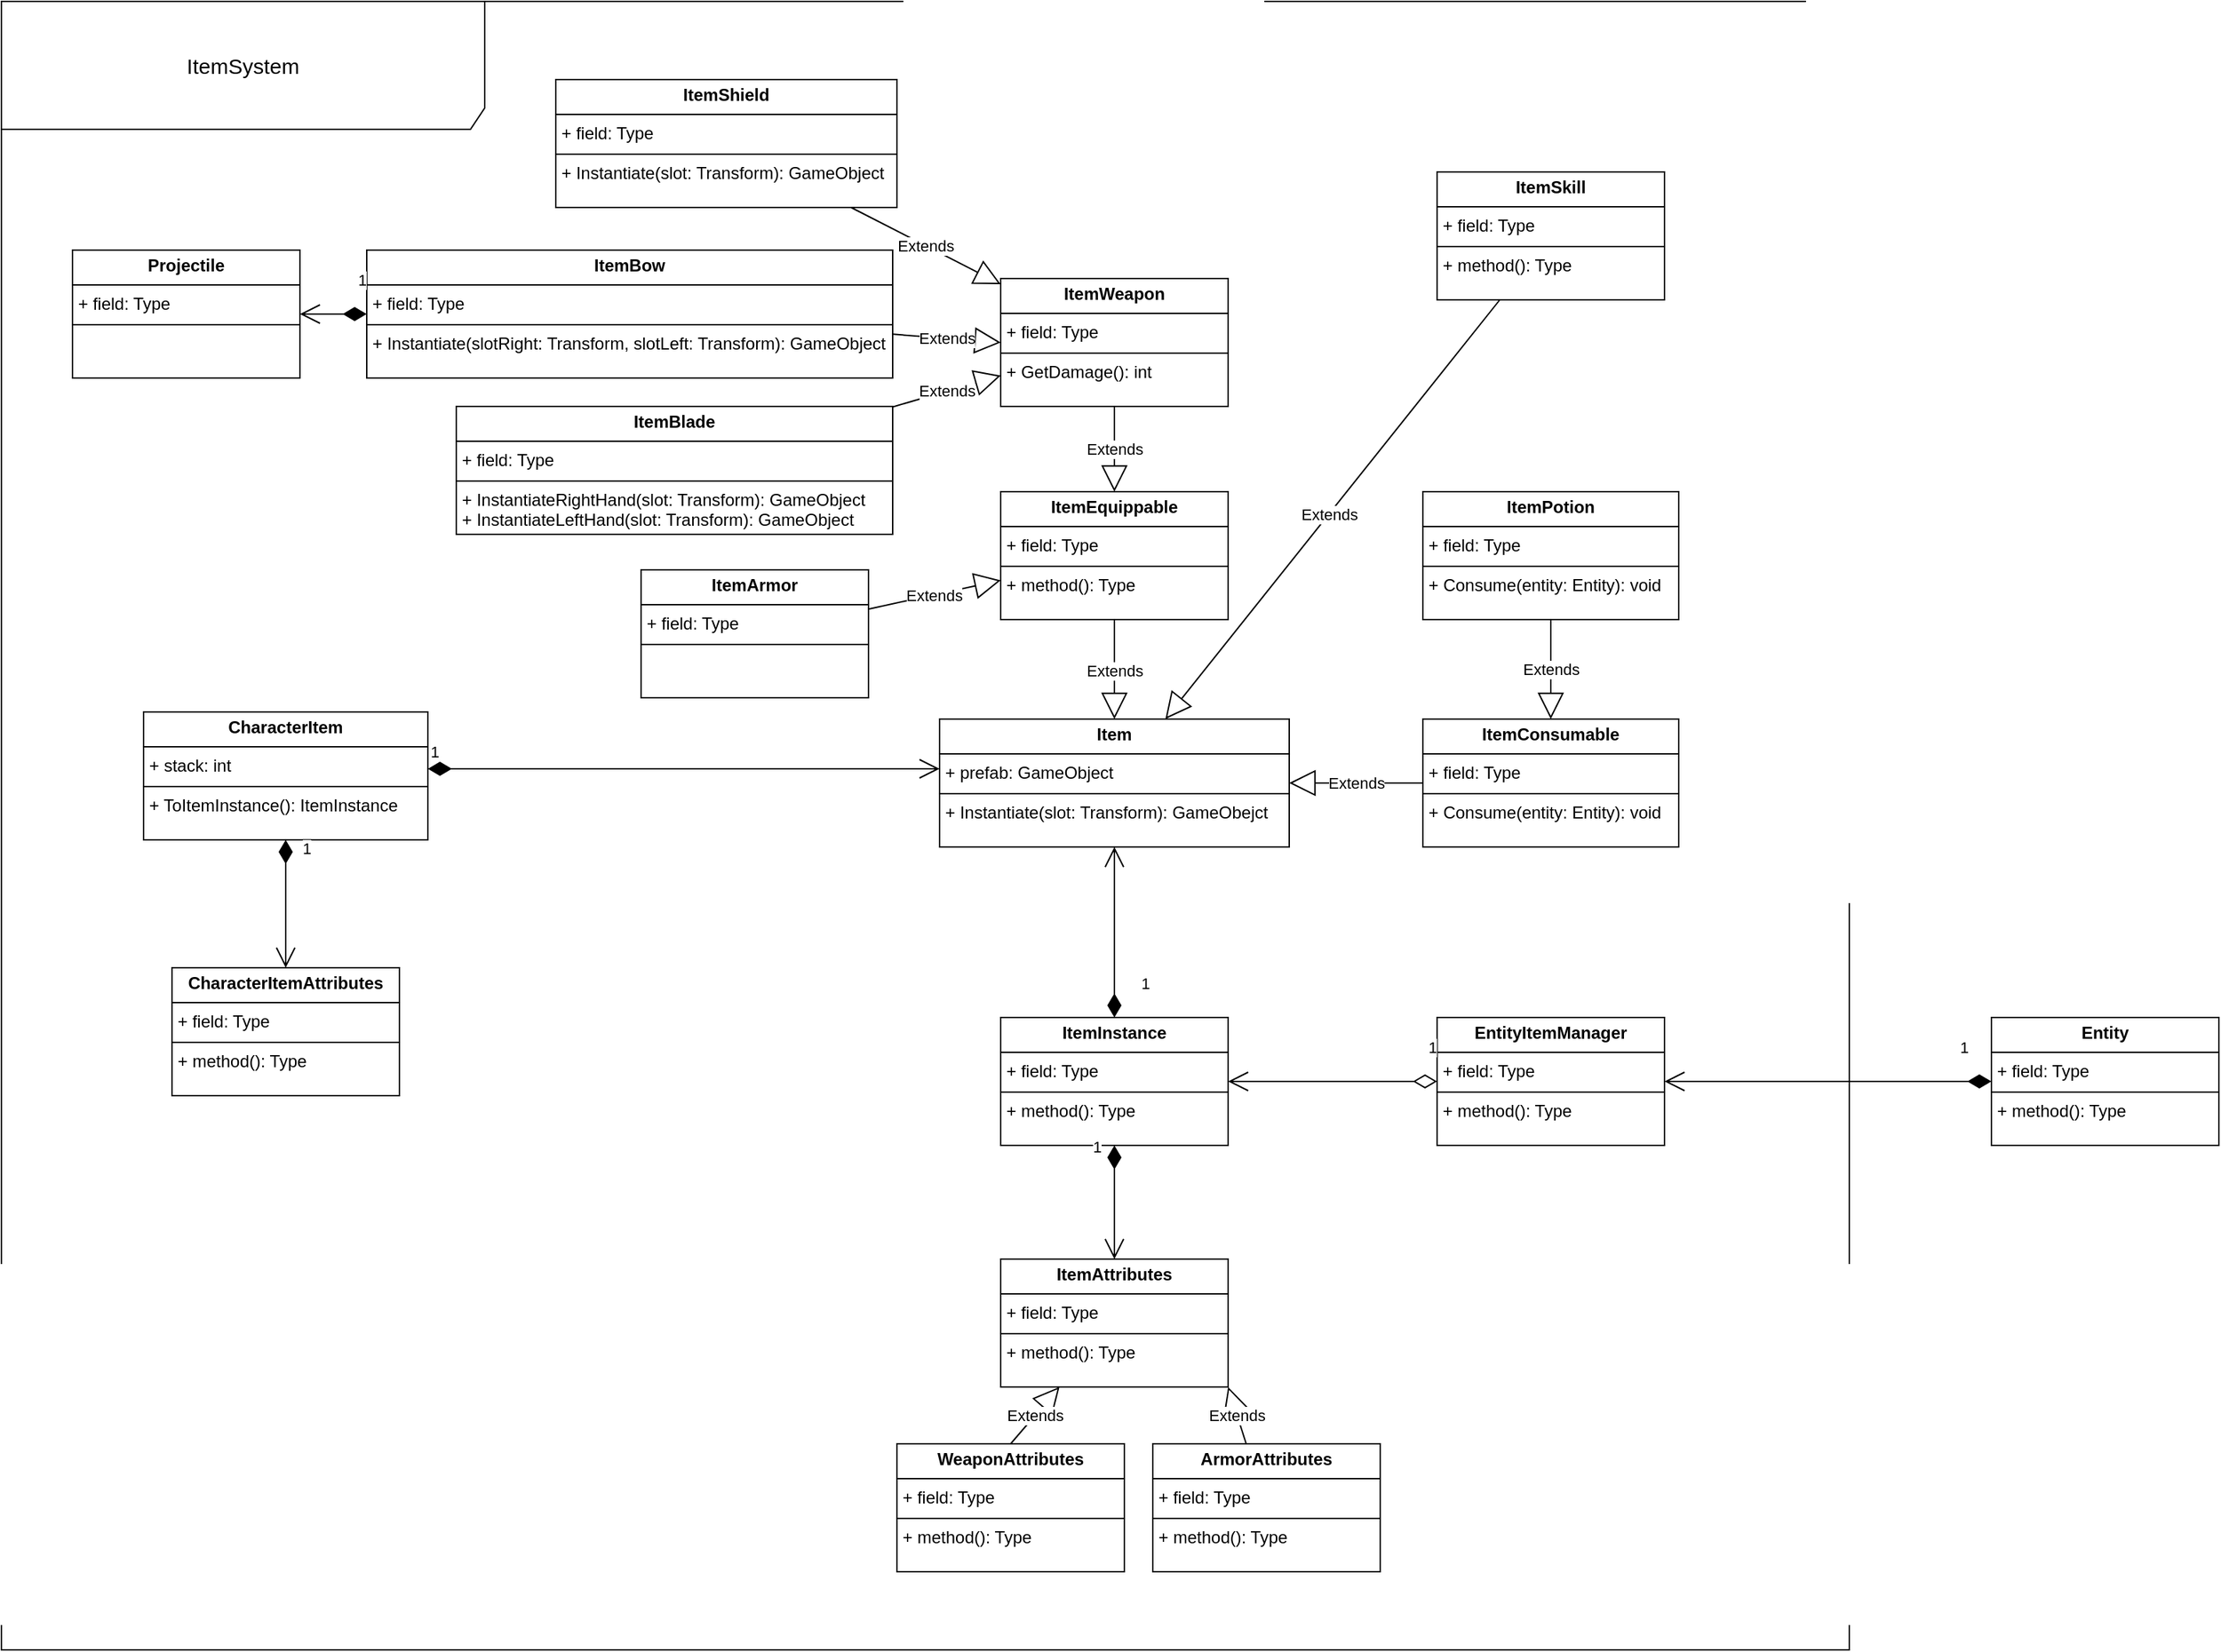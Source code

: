 <mxfile version="24.6.4" type="github">
  <diagram name="第 1 页" id="5KK2oKJwJybRAGpgq_K9">
    <mxGraphModel dx="3535" dy="952" grid="1" gridSize="10" guides="1" tooltips="1" connect="1" arrows="1" fold="1" page="1" pageScale="1" pageWidth="1920" pageHeight="1080" math="0" shadow="0">
      <root>
        <mxCell id="0" />
        <mxCell id="1" parent="0" />
        <mxCell id="GsPyic6-YAyymmCnxKHt-7" value="&lt;p style=&quot;margin:0px;margin-top:4px;text-align:center;&quot;&gt;&lt;b&gt;Item&lt;/b&gt;&lt;/p&gt;&lt;hr size=&quot;1&quot; style=&quot;border-style:solid;&quot;&gt;&lt;p style=&quot;margin:0px;margin-left:4px;&quot;&gt;+ prefab: GameObject&lt;/p&gt;&lt;hr size=&quot;1&quot; style=&quot;border-style:solid;&quot;&gt;&lt;p style=&quot;margin:0px;margin-left:4px;&quot;&gt;+ Instantiate(slot: Transform): GameObejct&lt;/p&gt;" style="verticalAlign=top;align=left;overflow=fill;html=1;whiteSpace=wrap;" parent="1" vertex="1">
          <mxGeometry x="430" y="635" width="246" height="90" as="geometry" />
        </mxCell>
        <mxCell id="GsPyic6-YAyymmCnxKHt-8" value="&lt;p style=&quot;margin:0px;margin-top:4px;text-align:center;&quot;&gt;&lt;b&gt;CharacterItem&lt;/b&gt;&lt;/p&gt;&lt;hr size=&quot;1&quot; style=&quot;border-style:solid;&quot;&gt;&lt;p style=&quot;margin:0px;margin-left:4px;&quot;&gt;+ stack: int&lt;/p&gt;&lt;hr size=&quot;1&quot; style=&quot;border-style:solid;&quot;&gt;&lt;p style=&quot;margin:0px;margin-left:4px;&quot;&gt;+ ToItemInstance(): ItemInstance&lt;/p&gt;" style="verticalAlign=top;align=left;overflow=fill;html=1;whiteSpace=wrap;" parent="1" vertex="1">
          <mxGeometry x="-130" y="630" width="200" height="90" as="geometry" />
        </mxCell>
        <mxCell id="GsPyic6-YAyymmCnxKHt-9" value="1" style="endArrow=open;html=1;endSize=12;startArrow=diamondThin;startSize=14;startFill=1;edgeStyle=orthogonalEdgeStyle;align=left;verticalAlign=bottom;rounded=0;" parent="1" source="GsPyic6-YAyymmCnxKHt-8" target="GsPyic6-YAyymmCnxKHt-7" edge="1">
          <mxGeometry x="-1" y="3" relative="1" as="geometry">
            <mxPoint x="330" y="735" as="sourcePoint" />
            <mxPoint x="500" y="795" as="targetPoint" />
            <Array as="points">
              <mxPoint x="230" y="670" />
              <mxPoint x="230" y="670" />
            </Array>
          </mxGeometry>
        </mxCell>
        <mxCell id="GsPyic6-YAyymmCnxKHt-10" value="&lt;p style=&quot;margin:0px;margin-top:4px;text-align:center;&quot;&gt;&lt;b&gt;CharacterItemAttributes&lt;/b&gt;&lt;/p&gt;&lt;hr size=&quot;1&quot; style=&quot;border-style:solid;&quot;&gt;&lt;p style=&quot;margin:0px;margin-left:4px;&quot;&gt;+ field: Type&lt;/p&gt;&lt;hr size=&quot;1&quot; style=&quot;border-style:solid;&quot;&gt;&lt;p style=&quot;margin:0px;margin-left:4px;&quot;&gt;+ method(): Type&lt;/p&gt;" style="verticalAlign=top;align=left;overflow=fill;html=1;whiteSpace=wrap;" parent="1" vertex="1">
          <mxGeometry x="-110" y="810" width="160" height="90" as="geometry" />
        </mxCell>
        <mxCell id="GsPyic6-YAyymmCnxKHt-11" value="1" style="endArrow=open;html=1;endSize=12;startArrow=diamondThin;startSize=14;startFill=1;edgeStyle=orthogonalEdgeStyle;align=left;verticalAlign=bottom;rounded=0;exitX=0.5;exitY=1;exitDx=0;exitDy=0;entryX=0.5;entryY=0;entryDx=0;entryDy=0;" parent="1" source="GsPyic6-YAyymmCnxKHt-8" target="GsPyic6-YAyymmCnxKHt-10" edge="1">
          <mxGeometry x="-0.667" y="10" relative="1" as="geometry">
            <mxPoint x="60" y="970" as="sourcePoint" />
            <mxPoint x="220" y="970" as="targetPoint" />
            <mxPoint as="offset" />
          </mxGeometry>
        </mxCell>
        <mxCell id="GsPyic6-YAyymmCnxKHt-13" value="&lt;p style=&quot;margin:0px;margin-top:4px;text-align:center;&quot;&gt;&lt;b&gt;ItemEquippable&lt;/b&gt;&lt;/p&gt;&lt;hr size=&quot;1&quot; style=&quot;border-style:solid;&quot;&gt;&lt;p style=&quot;margin:0px;margin-left:4px;&quot;&gt;+ field: Type&lt;/p&gt;&lt;hr size=&quot;1&quot; style=&quot;border-style:solid;&quot;&gt;&lt;p style=&quot;margin:0px;margin-left:4px;&quot;&gt;+ method(): Type&lt;/p&gt;" style="verticalAlign=top;align=left;overflow=fill;html=1;whiteSpace=wrap;" parent="1" vertex="1">
          <mxGeometry x="473" y="475" width="160" height="90" as="geometry" />
        </mxCell>
        <mxCell id="GsPyic6-YAyymmCnxKHt-14" value="Extends" style="endArrow=block;endSize=16;endFill=0;html=1;rounded=0;exitX=0.5;exitY=1;exitDx=0;exitDy=0;" parent="1" source="GsPyic6-YAyymmCnxKHt-13" target="GsPyic6-YAyymmCnxKHt-7" edge="1">
          <mxGeometry x="0.02" width="160" relative="1" as="geometry">
            <mxPoint x="380" y="665" as="sourcePoint" />
            <mxPoint x="540" y="665" as="targetPoint" />
            <mxPoint as="offset" />
          </mxGeometry>
        </mxCell>
        <mxCell id="GsPyic6-YAyymmCnxKHt-15" value="&lt;p style=&quot;margin:0px;margin-top:4px;text-align:center;&quot;&gt;&lt;b&gt;ItemInstance&lt;/b&gt;&lt;/p&gt;&lt;hr size=&quot;1&quot; style=&quot;border-style:solid;&quot;&gt;&lt;p style=&quot;margin:0px;margin-left:4px;&quot;&gt;+ field: Type&lt;/p&gt;&lt;hr size=&quot;1&quot; style=&quot;border-style:solid;&quot;&gt;&lt;p style=&quot;margin:0px;margin-left:4px;&quot;&gt;+ method(): Type&lt;/p&gt;" style="verticalAlign=top;align=left;overflow=fill;html=1;whiteSpace=wrap;" parent="1" vertex="1">
          <mxGeometry x="473" y="845" width="160" height="90" as="geometry" />
        </mxCell>
        <mxCell id="GsPyic6-YAyymmCnxKHt-16" value="1" style="endArrow=open;html=1;endSize=12;startArrow=diamondThin;startSize=14;startFill=1;edgeStyle=orthogonalEdgeStyle;align=left;verticalAlign=bottom;rounded=0;exitX=0.5;exitY=0;exitDx=0;exitDy=0;" parent="1" source="GsPyic6-YAyymmCnxKHt-15" target="GsPyic6-YAyymmCnxKHt-7" edge="1">
          <mxGeometry x="-0.75" y="-17" relative="1" as="geometry">
            <mxPoint x="380" y="835" as="sourcePoint" />
            <mxPoint x="540" y="835" as="targetPoint" />
            <mxPoint as="offset" />
          </mxGeometry>
        </mxCell>
        <mxCell id="GsPyic6-YAyymmCnxKHt-17" value="&lt;p style=&quot;margin:0px;margin-top:4px;text-align:center;&quot;&gt;&lt;b&gt;ItemAttributes&lt;/b&gt;&lt;/p&gt;&lt;hr size=&quot;1&quot; style=&quot;border-style:solid;&quot;&gt;&lt;p style=&quot;margin:0px;margin-left:4px;&quot;&gt;+ field: Type&lt;/p&gt;&lt;hr size=&quot;1&quot; style=&quot;border-style:solid;&quot;&gt;&lt;p style=&quot;margin:0px;margin-left:4px;&quot;&gt;+ method(): Type&lt;/p&gt;" style="verticalAlign=top;align=left;overflow=fill;html=1;whiteSpace=wrap;" parent="1" vertex="1">
          <mxGeometry x="473" y="1015" width="160" height="90" as="geometry" />
        </mxCell>
        <mxCell id="GsPyic6-YAyymmCnxKHt-18" value="1" style="endArrow=open;html=1;endSize=12;startArrow=diamondThin;startSize=14;startFill=1;edgeStyle=orthogonalEdgeStyle;align=left;verticalAlign=bottom;rounded=0;exitX=0.5;exitY=1;exitDx=0;exitDy=0;" parent="1" source="GsPyic6-YAyymmCnxKHt-15" target="GsPyic6-YAyymmCnxKHt-17" edge="1">
          <mxGeometry x="-0.75" y="-17" relative="1" as="geometry">
            <mxPoint x="563" y="855" as="sourcePoint" />
            <mxPoint x="563" y="775" as="targetPoint" />
            <mxPoint as="offset" />
          </mxGeometry>
        </mxCell>
        <mxCell id="GsPyic6-YAyymmCnxKHt-19" value="&lt;p style=&quot;margin:0px;margin-top:4px;text-align:center;&quot;&gt;&lt;b&gt;WeaponAttributes&lt;/b&gt;&lt;/p&gt;&lt;hr size=&quot;1&quot; style=&quot;border-style:solid;&quot;&gt;&lt;p style=&quot;margin:0px;margin-left:4px;&quot;&gt;+ field: Type&lt;/p&gt;&lt;hr size=&quot;1&quot; style=&quot;border-style:solid;&quot;&gt;&lt;p style=&quot;margin:0px;margin-left:4px;&quot;&gt;+ method(): Type&lt;/p&gt;" style="verticalAlign=top;align=left;overflow=fill;html=1;whiteSpace=wrap;" parent="1" vertex="1">
          <mxGeometry x="400" y="1145" width="160" height="90" as="geometry" />
        </mxCell>
        <mxCell id="GsPyic6-YAyymmCnxKHt-20" value="&lt;p style=&quot;margin:0px;margin-top:4px;text-align:center;&quot;&gt;&lt;b&gt;ArmorAttributes&lt;/b&gt;&lt;/p&gt;&lt;hr size=&quot;1&quot; style=&quot;border-style:solid;&quot;&gt;&lt;p style=&quot;margin:0px;margin-left:4px;&quot;&gt;+ field: Type&lt;/p&gt;&lt;hr size=&quot;1&quot; style=&quot;border-style:solid;&quot;&gt;&lt;p style=&quot;margin:0px;margin-left:4px;&quot;&gt;+ method(): Type&lt;/p&gt;" style="verticalAlign=top;align=left;overflow=fill;html=1;whiteSpace=wrap;" parent="1" vertex="1">
          <mxGeometry x="580" y="1145" width="160" height="90" as="geometry" />
        </mxCell>
        <mxCell id="GsPyic6-YAyymmCnxKHt-21" value="Extends" style="endArrow=block;endSize=16;endFill=0;html=1;rounded=0;exitX=0.5;exitY=0;exitDx=0;exitDy=0;" parent="1" source="GsPyic6-YAyymmCnxKHt-19" target="GsPyic6-YAyymmCnxKHt-17" edge="1">
          <mxGeometry width="160" relative="1" as="geometry">
            <mxPoint x="303" y="765" as="sourcePoint" />
            <mxPoint x="303" y="845" as="targetPoint" />
          </mxGeometry>
        </mxCell>
        <mxCell id="GsPyic6-YAyymmCnxKHt-22" value="Extends" style="endArrow=block;endSize=16;endFill=0;html=1;rounded=0;entryX=1;entryY=1;entryDx=0;entryDy=0;" parent="1" source="GsPyic6-YAyymmCnxKHt-20" target="GsPyic6-YAyymmCnxKHt-17" edge="1">
          <mxGeometry width="160" relative="1" as="geometry">
            <mxPoint x="410" y="1155" as="sourcePoint" />
            <mxPoint x="489" y="1105" as="targetPoint" />
          </mxGeometry>
        </mxCell>
        <mxCell id="GsPyic6-YAyymmCnxKHt-23" value="&lt;p style=&quot;margin:0px;margin-top:4px;text-align:center;&quot;&gt;&lt;b&gt;ItemWeapon&lt;/b&gt;&lt;/p&gt;&lt;hr size=&quot;1&quot; style=&quot;border-style:solid;&quot;&gt;&lt;p style=&quot;margin:0px;margin-left:4px;&quot;&gt;+ field: Type&lt;/p&gt;&lt;hr size=&quot;1&quot; style=&quot;border-style:solid;&quot;&gt;&lt;p style=&quot;margin:0px;margin-left:4px;&quot;&gt;+ GetDamage(): int&lt;/p&gt;" style="verticalAlign=top;align=left;overflow=fill;html=1;whiteSpace=wrap;" parent="1" vertex="1">
          <mxGeometry x="473" y="325" width="160" height="90" as="geometry" />
        </mxCell>
        <mxCell id="GsPyic6-YAyymmCnxKHt-24" value="Extends" style="endArrow=block;endSize=16;endFill=0;html=1;rounded=0;entryX=0.5;entryY=0;entryDx=0;entryDy=0;" parent="1" source="GsPyic6-YAyymmCnxKHt-23" target="GsPyic6-YAyymmCnxKHt-13" edge="1">
          <mxGeometry width="160" relative="1" as="geometry">
            <mxPoint x="563" y="605" as="sourcePoint" />
            <mxPoint x="563" y="685" as="targetPoint" />
          </mxGeometry>
        </mxCell>
        <mxCell id="GsPyic6-YAyymmCnxKHt-25" value="&lt;p style=&quot;margin:0px;margin-top:4px;text-align:center;&quot;&gt;&lt;b&gt;ItemBlade&lt;/b&gt;&lt;/p&gt;&lt;hr size=&quot;1&quot; style=&quot;border-style:solid;&quot;&gt;&lt;p style=&quot;margin:0px;margin-left:4px;&quot;&gt;+ field: Type&lt;/p&gt;&lt;hr size=&quot;1&quot; style=&quot;border-style:solid;&quot;&gt;&lt;p style=&quot;margin:0px;margin-left:4px;&quot;&gt;+ InstantiateRightHand(slot: Transform): GameObject&lt;/p&gt;&lt;p style=&quot;margin:0px;margin-left:4px;&quot;&gt;+ InstantiateLeftHand(slot: Transform): GameObject&lt;br&gt;&lt;/p&gt;" style="verticalAlign=top;align=left;overflow=fill;html=1;whiteSpace=wrap;" parent="1" vertex="1">
          <mxGeometry x="90" y="415" width="307" height="90" as="geometry" />
        </mxCell>
        <mxCell id="GsPyic6-YAyymmCnxKHt-26" value="Extends" style="endArrow=block;endSize=16;endFill=0;html=1;rounded=0;" parent="1" source="GsPyic6-YAyymmCnxKHt-25" target="GsPyic6-YAyymmCnxKHt-23" edge="1">
          <mxGeometry width="160" relative="1" as="geometry">
            <mxPoint x="563" y="425" as="sourcePoint" />
            <mxPoint x="563" y="515" as="targetPoint" />
          </mxGeometry>
        </mxCell>
        <mxCell id="GsPyic6-YAyymmCnxKHt-27" value="&lt;p style=&quot;margin:0px;margin-top:4px;text-align:center;&quot;&gt;&lt;b&gt;ItemBow&lt;/b&gt;&lt;/p&gt;&lt;hr size=&quot;1&quot; style=&quot;border-style:solid;&quot;&gt;&lt;p style=&quot;margin:0px;margin-left:4px;&quot;&gt;+ field: Type&lt;/p&gt;&lt;hr size=&quot;1&quot; style=&quot;border-style:solid;&quot;&gt;&lt;p style=&quot;margin:0px;margin-left:4px;&quot;&gt;+ Instantiate(slotRight: Transform, slotLeft: Transform): GameObject&lt;/p&gt;" style="verticalAlign=top;align=left;overflow=fill;html=1;whiteSpace=wrap;" parent="1" vertex="1">
          <mxGeometry x="27" y="305" width="370" height="90" as="geometry" />
        </mxCell>
        <mxCell id="GsPyic6-YAyymmCnxKHt-29" value="Extends" style="endArrow=block;endSize=16;endFill=0;html=1;rounded=0;entryX=0;entryY=0.5;entryDx=0;entryDy=0;" parent="1" source="GsPyic6-YAyymmCnxKHt-27" target="GsPyic6-YAyymmCnxKHt-23" edge="1">
          <mxGeometry width="160" relative="1" as="geometry">
            <mxPoint x="395" y="265" as="sourcePoint" />
            <mxPoint x="497" y="335" as="targetPoint" />
          </mxGeometry>
        </mxCell>
        <mxCell id="GsPyic6-YAyymmCnxKHt-30" value="&lt;p style=&quot;margin:0px;margin-top:4px;text-align:center;&quot;&gt;&lt;b&gt;Projectile&lt;/b&gt;&lt;/p&gt;&lt;hr size=&quot;1&quot; style=&quot;border-style:solid;&quot;&gt;&lt;p style=&quot;margin:0px;margin-left:4px;&quot;&gt;+ field: Type&lt;/p&gt;&lt;hr size=&quot;1&quot; style=&quot;border-style:solid;&quot;&gt;&lt;p style=&quot;margin:0px;margin-left:4px;&quot;&gt;&lt;br&gt;&lt;/p&gt;" style="verticalAlign=top;align=left;overflow=fill;html=1;whiteSpace=wrap;" parent="1" vertex="1">
          <mxGeometry x="-180" y="305" width="160" height="90" as="geometry" />
        </mxCell>
        <mxCell id="GsPyic6-YAyymmCnxKHt-31" value="1" style="endArrow=open;html=1;endSize=12;startArrow=diamondThin;startSize=14;startFill=1;edgeStyle=orthogonalEdgeStyle;align=left;verticalAlign=bottom;rounded=0;" parent="1" source="GsPyic6-YAyymmCnxKHt-27" target="GsPyic6-YAyymmCnxKHt-30" edge="1">
          <mxGeometry x="-0.667" y="-15" relative="1" as="geometry">
            <mxPoint x="650" y="125" as="sourcePoint" />
            <mxPoint x="810" y="125" as="targetPoint" />
            <mxPoint as="offset" />
          </mxGeometry>
        </mxCell>
        <mxCell id="GsPyic6-YAyymmCnxKHt-32" value="&lt;p style=&quot;margin:0px;margin-top:4px;text-align:center;&quot;&gt;&lt;b&gt;ItemShield&lt;/b&gt;&lt;/p&gt;&lt;hr size=&quot;1&quot; style=&quot;border-style:solid;&quot;&gt;&lt;p style=&quot;margin:0px;margin-left:4px;&quot;&gt;+ field: Type&lt;/p&gt;&lt;hr size=&quot;1&quot; style=&quot;border-style:solid;&quot;&gt;&lt;p style=&quot;margin:0px;margin-left:4px;&quot;&gt;+ Instantiate(slot: Transform): GameObject&lt;/p&gt;" style="verticalAlign=top;align=left;overflow=fill;html=1;whiteSpace=wrap;" parent="1" vertex="1">
          <mxGeometry x="160" y="185" width="240" height="90" as="geometry" />
        </mxCell>
        <mxCell id="GsPyic6-YAyymmCnxKHt-33" value="Extends" style="endArrow=block;endSize=16;endFill=0;html=1;rounded=0;" parent="1" source="GsPyic6-YAyymmCnxKHt-32" target="GsPyic6-YAyymmCnxKHt-23" edge="1">
          <mxGeometry width="160" relative="1" as="geometry">
            <mxPoint x="768" y="265" as="sourcePoint" />
            <mxPoint x="700" y="335" as="targetPoint" />
          </mxGeometry>
        </mxCell>
        <mxCell id="GsPyic6-YAyymmCnxKHt-34" value="&lt;p style=&quot;margin:0px;margin-top:4px;text-align:center;&quot;&gt;&lt;b&gt;EntityItemManager&lt;/b&gt;&lt;/p&gt;&lt;hr size=&quot;1&quot; style=&quot;border-style:solid;&quot;&gt;&lt;p style=&quot;margin:0px;margin-left:4px;&quot;&gt;+ field: Type&lt;/p&gt;&lt;hr size=&quot;1&quot; style=&quot;border-style:solid;&quot;&gt;&lt;p style=&quot;margin:0px;margin-left:4px;&quot;&gt;+ method(): Type&lt;/p&gt;" style="verticalAlign=top;align=left;overflow=fill;html=1;whiteSpace=wrap;" parent="1" vertex="1">
          <mxGeometry x="780" y="845" width="160" height="90" as="geometry" />
        </mxCell>
        <mxCell id="GsPyic6-YAyymmCnxKHt-36" value="1" style="endArrow=open;html=1;endSize=12;startArrow=diamondThin;startSize=14;startFill=0;edgeStyle=orthogonalEdgeStyle;align=left;verticalAlign=bottom;rounded=0;" parent="1" source="GsPyic6-YAyymmCnxKHt-34" target="GsPyic6-YAyymmCnxKHt-15" edge="1">
          <mxGeometry x="-0.887" y="-15" relative="1" as="geometry">
            <mxPoint x="410" y="895" as="sourcePoint" />
            <mxPoint x="570" y="895" as="targetPoint" />
            <mxPoint as="offset" />
          </mxGeometry>
        </mxCell>
        <mxCell id="GsPyic6-YAyymmCnxKHt-37" value="&lt;p style=&quot;margin:0px;margin-top:4px;text-align:center;&quot;&gt;&lt;b&gt;Entity&lt;/b&gt;&lt;/p&gt;&lt;hr size=&quot;1&quot; style=&quot;border-style:solid;&quot;&gt;&lt;p style=&quot;margin:0px;margin-left:4px;&quot;&gt;+ field: Type&lt;/p&gt;&lt;hr size=&quot;1&quot; style=&quot;border-style:solid;&quot;&gt;&lt;p style=&quot;margin:0px;margin-left:4px;&quot;&gt;+ method(): Type&lt;/p&gt;" style="verticalAlign=top;align=left;overflow=fill;html=1;whiteSpace=wrap;" parent="1" vertex="1">
          <mxGeometry x="1170" y="845" width="160" height="90" as="geometry" />
        </mxCell>
        <mxCell id="GsPyic6-YAyymmCnxKHt-38" value="1" style="endArrow=open;html=1;endSize=12;startArrow=diamondThin;startSize=14;startFill=1;edgeStyle=orthogonalEdgeStyle;align=left;verticalAlign=bottom;rounded=0;" parent="1" source="GsPyic6-YAyymmCnxKHt-37" target="GsPyic6-YAyymmCnxKHt-34" edge="1">
          <mxGeometry x="-0.789" y="-15" relative="1" as="geometry">
            <mxPoint x="1200" y="970" as="sourcePoint" />
            <mxPoint x="1310" y="900" as="targetPoint" />
            <mxPoint as="offset" />
          </mxGeometry>
        </mxCell>
        <mxCell id="GsPyic6-YAyymmCnxKHt-39" value="&lt;font style=&quot;font-size: 15px;&quot;&gt;ItemSystem&lt;/font&gt;" style="shape=umlFrame;whiteSpace=wrap;html=1;pointerEvents=0;width=340;height=90;" parent="1" vertex="1">
          <mxGeometry x="-230" y="130" width="1300" height="1160" as="geometry" />
        </mxCell>
        <mxCell id="GsPyic6-YAyymmCnxKHt-41" value="&lt;p style=&quot;margin:0px;margin-top:4px;text-align:center;&quot;&gt;&lt;b&gt;ItemConsumable&lt;/b&gt;&lt;/p&gt;&lt;hr size=&quot;1&quot; style=&quot;border-style:solid;&quot;&gt;&lt;p style=&quot;margin:0px;margin-left:4px;&quot;&gt;+ field: Type&lt;/p&gt;&lt;hr size=&quot;1&quot; style=&quot;border-style:solid;&quot;&gt;&lt;p style=&quot;margin:0px;margin-left:4px;&quot;&gt;+ Consume(entity: Entity): void&lt;/p&gt;" style="verticalAlign=top;align=left;overflow=fill;html=1;whiteSpace=wrap;" parent="1" vertex="1">
          <mxGeometry x="770" y="635" width="180" height="90" as="geometry" />
        </mxCell>
        <mxCell id="GsPyic6-YAyymmCnxKHt-42" value="Extends" style="endArrow=block;endSize=16;endFill=0;html=1;rounded=0;" parent="1" source="GsPyic6-YAyymmCnxKHt-41" target="GsPyic6-YAyymmCnxKHt-7" edge="1">
          <mxGeometry width="160" relative="1" as="geometry">
            <mxPoint x="563" y="575" as="sourcePoint" />
            <mxPoint x="563" y="645" as="targetPoint" />
          </mxGeometry>
        </mxCell>
        <mxCell id="GsPyic6-YAyymmCnxKHt-43" value="&lt;p style=&quot;margin:0px;margin-top:4px;text-align:center;&quot;&gt;&lt;b&gt;ItemPotion&lt;/b&gt;&lt;/p&gt;&lt;hr size=&quot;1&quot; style=&quot;border-style:solid;&quot;&gt;&lt;p style=&quot;margin:0px;margin-left:4px;&quot;&gt;+ field: Type&lt;/p&gt;&lt;hr size=&quot;1&quot; style=&quot;border-style:solid;&quot;&gt;&lt;p style=&quot;margin:0px;margin-left:4px;&quot;&gt;+ Consume(entity: Entity): void&lt;/p&gt;" style="verticalAlign=top;align=left;overflow=fill;html=1;whiteSpace=wrap;" parent="1" vertex="1">
          <mxGeometry x="770" y="475" width="180" height="90" as="geometry" />
        </mxCell>
        <mxCell id="GsPyic6-YAyymmCnxKHt-44" value="Extends" style="endArrow=block;endSize=16;endFill=0;html=1;rounded=0;" parent="1" source="GsPyic6-YAyymmCnxKHt-43" target="GsPyic6-YAyymmCnxKHt-41" edge="1">
          <mxGeometry width="160" relative="1" as="geometry">
            <mxPoint x="780" y="690" as="sourcePoint" />
            <mxPoint x="686" y="690" as="targetPoint" />
          </mxGeometry>
        </mxCell>
        <mxCell id="GsPyic6-YAyymmCnxKHt-46" value="&lt;p style=&quot;margin:0px;margin-top:4px;text-align:center;&quot;&gt;&lt;b&gt;ItemSkill&lt;/b&gt;&lt;/p&gt;&lt;hr size=&quot;1&quot; style=&quot;border-style:solid;&quot;&gt;&lt;p style=&quot;margin:0px;margin-left:4px;&quot;&gt;+ field: Type&lt;/p&gt;&lt;hr size=&quot;1&quot; style=&quot;border-style:solid;&quot;&gt;&lt;p style=&quot;margin:0px;margin-left:4px;&quot;&gt;+ method(): Type&lt;/p&gt;" style="verticalAlign=top;align=left;overflow=fill;html=1;whiteSpace=wrap;" parent="1" vertex="1">
          <mxGeometry x="780" y="250" width="160" height="90" as="geometry" />
        </mxCell>
        <mxCell id="GsPyic6-YAyymmCnxKHt-47" value="Extends" style="endArrow=block;endSize=16;endFill=0;html=1;rounded=0;" parent="1" source="GsPyic6-YAyymmCnxKHt-46" target="GsPyic6-YAyymmCnxKHt-7" edge="1">
          <mxGeometry x="0.02" width="160" relative="1" as="geometry">
            <mxPoint x="563" y="575" as="sourcePoint" />
            <mxPoint x="563" y="645" as="targetPoint" />
            <mxPoint as="offset" />
          </mxGeometry>
        </mxCell>
        <mxCell id="ZPK8Gc_0MWI9EQsK-PGn-1" value="&lt;p style=&quot;margin:0px;margin-top:4px;text-align:center;&quot;&gt;&lt;b&gt;ItemArmor&lt;/b&gt;&lt;/p&gt;&lt;hr size=&quot;1&quot; style=&quot;border-style:solid;&quot;&gt;&lt;p style=&quot;margin:0px;margin-left:4px;&quot;&gt;+ field: Type&lt;/p&gt;&lt;hr size=&quot;1&quot; style=&quot;border-style:solid;&quot;&gt;&lt;p style=&quot;margin:0px;margin-left:4px;&quot;&gt;&lt;br&gt;&lt;/p&gt;" style="verticalAlign=top;align=left;overflow=fill;html=1;whiteSpace=wrap;" vertex="1" parent="1">
          <mxGeometry x="220" y="530" width="160" height="90" as="geometry" />
        </mxCell>
        <mxCell id="ZPK8Gc_0MWI9EQsK-PGn-2" value="Extends" style="endArrow=block;endSize=16;endFill=0;html=1;rounded=0;" edge="1" parent="1" source="ZPK8Gc_0MWI9EQsK-PGn-1" target="GsPyic6-YAyymmCnxKHt-13">
          <mxGeometry width="160" relative="1" as="geometry">
            <mxPoint x="563" y="425" as="sourcePoint" />
            <mxPoint x="563" y="485" as="targetPoint" />
          </mxGeometry>
        </mxCell>
      </root>
    </mxGraphModel>
  </diagram>
</mxfile>
